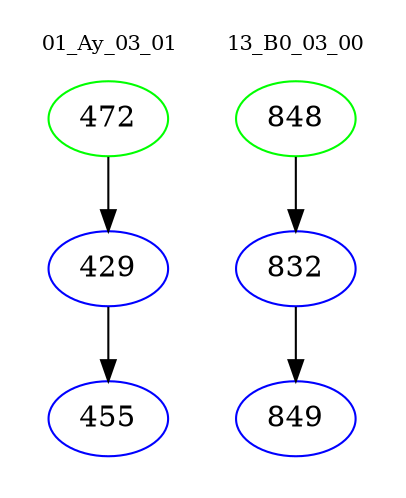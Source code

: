digraph{
subgraph cluster_0 {
color = white
label = "01_Ay_03_01";
fontsize=10;
T0_472 [label="472", color="green"]
T0_472 -> T0_429 [color="black"]
T0_429 [label="429", color="blue"]
T0_429 -> T0_455 [color="black"]
T0_455 [label="455", color="blue"]
}
subgraph cluster_1 {
color = white
label = "13_B0_03_00";
fontsize=10;
T1_848 [label="848", color="green"]
T1_848 -> T1_832 [color="black"]
T1_832 [label="832", color="blue"]
T1_832 -> T1_849 [color="black"]
T1_849 [label="849", color="blue"]
}
}
